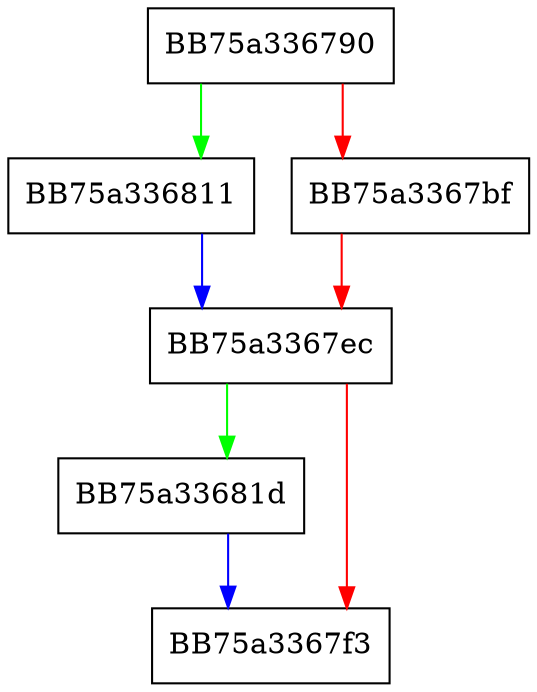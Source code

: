 digraph msil_get_isum3_op {
  node [shape="box"];
  graph [splines=ortho];
  BB75a336790 -> BB75a336811 [color="green"];
  BB75a336790 -> BB75a3367bf [color="red"];
  BB75a3367bf -> BB75a3367ec [color="red"];
  BB75a3367ec -> BB75a33681d [color="green"];
  BB75a3367ec -> BB75a3367f3 [color="red"];
  BB75a336811 -> BB75a3367ec [color="blue"];
  BB75a33681d -> BB75a3367f3 [color="blue"];
}